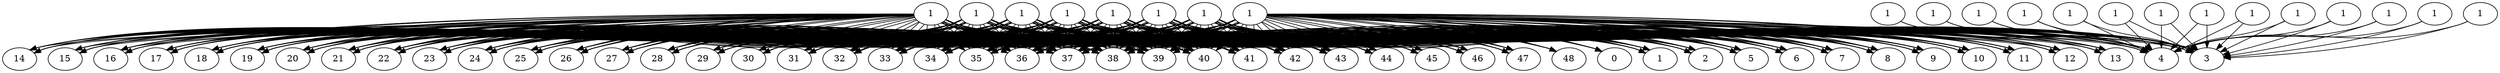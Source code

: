 digraph {
0_0 [label="(0,0)"]
1_0 [label="(1,0)"]
2_0 [label="(2,0)"]
3_0 [label="(3,0)"]
4_0 [label="(4,0)"]
5_0 [label="(5,0)"]
6_0 [label="(6,0)"]
7_0 [label="(7,0)"]
8_0 [label="(8,0)"]
9_0 [label="(9,0)"]
10_0 [label="(10,0)"]
11_0 [label="(11,0)"]
12_0 [label="(12,0)"]
13_0 [label="(13,0)"]
14_0 [label="(14,0)"]
15_0 [label="(15,0)"]
16_0 [label="(16,0)"]
17_0 [label="(17,0)"]
18_0 [label="(18,0)"]
19_0 [label="(19,0)"]
20_0 [label="(20,0)"]
21_0 [label="(21,0)"]
22_0 [label="(22,0)"]
23_0 [label="(23,0)"]
24_0 [label="(24,0)"]
25_0 [label="(25,0)"]
26_0 [label="(26,0)"]
27_0 [label="(27,0)"]
28_0 [label="(28,0)"]
29_0 [label="(29,0)"]
30_0 [label="(30,0)"]
31_0 [label="(31,0)"]
32_0 [label="(32,0)"]
33_0 [label="(33,0)"]
34_0 [label="(34,0)"]
35_0 [label="(35,0)"]
36_0 [label="(36,0)"]
37_0 [label="(37,0)"]
38_0 [label="(38,0)"]
39_0 [label="(39,0)"]
40_0 [label="(40,0)"]
41_0 [label="(41,0)"]
42_0 [label="(42,0)"]
43_0 [label="(43,0)"]
44_0 [label="(44,0)"]
45_0 [label="(45,0)"]
46_0 [label="(46,0)"]
47_0 [label="(47,0)"]
48_0 [label="(48,0)"]
0_1 [label="(0,1)"]
3_1 [label="(3,1)"]
4_1 [label="(4,1)"]
15_1 [label="(15,1)"]
26_1 [label="(26,1)"]
37_1 [label="(37,1)"]
48_1 [label="(48,1)"]
0_2 [label="(0,2)"]
3_2 [label="(3,2)"]
4_2 [label="(4,2)"]
15_2 [label="(15,2)"]
26_2 [label="(26,2)"]
37_2 [label="(37,2)"]
48_2 [label="(48,2)"]
0_3 [label="(0,3)"]
1_3 [label="(1,3)"]
2_3 [label="(2,3)"]
3_3 [label="(3,3)"]
4_3 [label="(4,3)"]
5_3 [label="(5,3)"]
6_3 [label="(6,3)"]
7_3 [label="(7,3)"]
8_3 [label="(8,3)"]
9_3 [label="(9,3)"]
10_3 [label="(10,3)"]
11_3 [label="(11,3)"]
12_3 [label="(12,3)"]
13_3 [label="(13,3)"]
14_3 [label="(14,3)"]
15_3 [label="(15,3)"]
16_3 [label="(16,3)"]
17_3 [label="(17,3)"]
18_3 [label="(18,3)"]
19_3 [label="(19,3)"]
20_3 [label="(20,3)"]
21_3 [label="(21,3)"]
22_3 [label="(22,3)"]
23_3 [label="(23,3)"]
24_3 [label="(24,3)"]
25_3 [label="(25,3)"]
26_3 [label="(26,3)"]
27_3 [label="(27,3)"]
28_3 [label="(28,3)"]
29_3 [label="(29,3)"]
30_3 [label="(30,3)"]
31_3 [label="(31,3)"]
32_3 [label="(32,3)"]
33_3 [label="(33,3)"]
34_3 [label="(34,3)"]
35_3 [label="(35,3)"]
36_3 [label="(36,3)"]
37_3 [label="(37,3)"]
38_3 [label="(38,3)"]
39_3 [label="(39,3)"]
40_3 [label="(40,3)"]
41_3 [label="(41,3)"]
42_3 [label="(42,3)"]
43_3 [label="(43,3)"]
44_3 [label="(44,3)"]
45_3 [label="(45,3)"]
46_3 [label="(46,3)"]
47_3 [label="(47,3)"]
48_3 [label="(48,3)"]
0_4 [label="(0,4)"]
3_4 [label="(3,4)"]
4_4 [label="(4,4)"]
15_4 [label="(15,4)"]
26_4 [label="(26,4)"]
37_4 [label="(37,4)"]
48_4 [label="(48,4)"]
0_5 [label="(0,5)"]
3_5 [label="(3,5)"]
4_5 [label="(4,5)"]
15_5 [label="(15,5)"]
26_5 [label="(26,5)"]
37_5 [label="(37,5)"]
48_5 [label="(48,5)"]
0_6 [label="(0,6)"]
1_6 [label="(1,6)"]
2_6 [label="(2,6)"]
3_6 [label="(3,6)"]
4_6 [label="(4,6)"]
5_6 [label="(5,6)"]
6_6 [label="(6,6)"]
7_6 [label="(7,6)"]
8_6 [label="(8,6)"]
9_6 [label="(9,6)"]
10_6 [label="(10,6)"]
11_6 [label="(11,6)"]
12_6 [label="(12,6)"]
13_6 [label="(13,6)"]
14_6 [label="(14,6)"]
15_6 [label="(15,6)"]
16_6 [label="(16,6)"]
17_6 [label="(17,6)"]
18_6 [label="(18,6)"]
19_6 [label="(19,6)"]
20_6 [label="(20,6)"]
21_6 [label="(21,6)"]
22_6 [label="(22,6)"]
23_6 [label="(23,6)"]
24_6 [label="(24,6)"]
25_6 [label="(25,6)"]
26_6 [label="(26,6)"]
27_6 [label="(27,6)"]
28_6 [label="(28,6)"]
29_6 [label="(29,6)"]
30_6 [label="(30,6)"]
31_6 [label="(31,6)"]
32_6 [label="(32,6)"]
33_6 [label="(33,6)"]
34_6 [label="(34,6)"]
35_6 [label="(35,6)"]
36_6 [label="(36,6)"]
37_6 [label="(37,6)"]
38_6 [label="(38,6)"]
39_6 [label="(39,6)"]
40_6 [label="(40,6)"]
41_6 [label="(41,6)"]
42_6 [label="(42,6)"]
43_6 [label="(43,6)"]
44_6 [label="(44,6)"]
45_6 [label="(45,6)"]
46_6 [label="(46,6)"]
47_6 [label="(47,6)"]
48_6 [label="(48,6)"]
0_7 [label="(0,7)"]
3_7 [label="(3,7)"]
4_7 [label="(4,7)"]
15_7 [label="(15,7)"]
26_7 [label="(26,7)"]
37_7 [label="(37,7)"]
48_7 [label="(48,7)"]
0_8 [label="(0,8)"]
3_8 [label="(3,8)"]
4_8 [label="(4,8)"]
15_8 [label="(15,8)"]
26_8 [label="(26,8)"]
37_8 [label="(37,8)"]
48_8 [label="(48,8)"]
0_9 [label="(0,9)"]
1_9 [label="(1,9)"]
2_9 [label="(2,9)"]
3_9 [label="(3,9)"]
4_9 [label="(4,9)"]
5_9 [label="(5,9)"]
6_9 [label="(6,9)"]
7_9 [label="(7,9)"]
8_9 [label="(8,9)"]
9_9 [label="(9,9)"]
10_9 [label="(10,9)"]
11_9 [label="(11,9)"]
12_9 [label="(12,9)"]
13_9 [label="(13,9)"]
14_9 [label="(14,9)"]
15_9 [label="(15,9)"]
16_9 [label="(16,9)"]
17_9 [label="(17,9)"]
18_9 [label="(18,9)"]
19_9 [label="(19,9)"]
20_9 [label="(20,9)"]
21_9 [label="(21,9)"]
22_9 [label="(22,9)"]
23_9 [label="(23,9)"]
24_9 [label="(24,9)"]
25_9 [label="(25,9)"]
26_9 [label="(26,9)"]
27_9 [label="(27,9)"]
28_9 [label="(28,9)"]
29_9 [label="(29,9)"]
30_9 [label="(30,9)"]
31_9 [label="(31,9)"]
32_9 [label="(32,9)"]
33_9 [label="(33,9)"]
34_9 [label="(34,9)"]
35_9 [label="(35,9)"]
36_9 [label="(36,9)"]
37_9 [label="(37,9)"]
38_9 [label="(38,9)"]
39_9 [label="(39,9)"]
40_9 [label="(40,9)"]
41_9 [label="(41,9)"]
42_9 [label="(42,9)"]
43_9 [label="(43,9)"]
44_9 [label="(44,9)"]
45_9 [label="(45,9)"]
46_9 [label="(46,9)"]
47_9 [label="(47,9)"]
48_9 [label="(48,9)"]
0_10 [label="(0,10)"]
3_10 [label="(3,10)"]
4_10 [label="(4,10)"]
15_10 [label="(15,10)"]
26_10 [label="(26,10)"]
37_10 [label="(37,10)"]
48_10 [label="(48,10)"]
0_11 [label="(0,11)"]
3_11 [label="(3,11)"]
4_11 [label="(4,11)"]
15_11 [label="(15,11)"]
26_11 [label="(26,11)"]
37_11 [label="(37,11)"]
48_11 [label="(48,11)"]
0_12 [label="(0,12)"]
1_12 [label="(1,12)"]
2_12 [label="(2,12)"]
3_12 [label="(3,12)"]
4_12 [label="(4,12)"]
5_12 [label="(5,12)"]
6_12 [label="(6,12)"]
7_12 [label="(7,12)"]
8_12 [label="(8,12)"]
9_12 [label="(9,12)"]
10_12 [label="(10,12)"]
11_12 [label="(11,12)"]
12_12 [label="(12,12)"]
13_12 [label="(13,12)"]
14_12 [label="(14,12)"]
15_12 [label="(15,12)"]
16_12 [label="(16,12)"]
17_12 [label="(17,12)"]
18_12 [label="(18,12)"]
19_12 [label="(19,12)"]
20_12 [label="(20,12)"]
21_12 [label="(21,12)"]
22_12 [label="(22,12)"]
23_12 [label="(23,12)"]
24_12 [label="(24,12)"]
25_12 [label="(25,12)"]
26_12 [label="(26,12)"]
27_12 [label="(27,12)"]
28_12 [label="(28,12)"]
29_12 [label="(29,12)"]
30_12 [label="(30,12)"]
31_12 [label="(31,12)"]
32_12 [label="(32,12)"]
33_12 [label="(33,12)"]
34_12 [label="(34,12)"]
35_12 [label="(35,12)"]
36_12 [label="(36,12)"]
37_12 [label="(37,12)"]
38_12 [label="(38,12)"]
39_12 [label="(39,12)"]
40_12 [label="(40,12)"]
41_12 [label="(41,12)"]
42_12 [label="(42,12)"]
43_12 [label="(43,12)"]
44_12 [label="(44,12)"]
45_12 [label="(45,12)"]
46_12 [label="(46,12)"]
47_12 [label="(47,12)"]
48_12 [label="(48,12)"]
0_13 [label="(0,13)"]
3_13 [label="(3,13)"]
4_13 [label="(4,13)"]
15_13 [label="(15,13)"]
26_13 [label="(26,13)"]
37_13 [label="(37,13)"]
48_13 [label="(48,13)"]
0_14 [label="(0,14)"]
3_14 [label="(3,14)"]
4_14 [label="(4,14)"]
15_14 [label="(15,14)"]
26_14 [label="(26,14)"]
37_14 [label="(37,14)"]
48_14 [label="(48,14)"]
0_15 [label="(0,15)"]
1_15 [label="(1,15)"]
2_15 [label="(2,15)"]
3_15 [label="(3,15)"]
4_15 [label="(4,15)"]
5_15 [label="(5,15)"]
6_15 [label="(6,15)"]
7_15 [label="(7,15)"]
8_15 [label="(8,15)"]
9_15 [label="(9,15)"]
10_15 [label="(10,15)"]
11_15 [label="(11,15)"]
12_15 [label="(12,15)"]
13_15 [label="(13,15)"]
14_15 [label="(14,15)"]
15_15 [label="(15,15)"]
16_15 [label="(16,15)"]
17_15 [label="(17,15)"]
18_15 [label="(18,15)"]
19_15 [label="(19,15)"]
20_15 [label="(20,15)"]
21_15 [label="(21,15)"]
22_15 [label="(22,15)"]
23_15 [label="(23,15)"]
24_15 [label="(24,15)"]
25_15 [label="(25,15)"]
26_15 [label="(26,15)"]
27_15 [label="(27,15)"]
28_15 [label="(28,15)"]
29_15 [label="(29,15)"]
30_15 [label="(30,15)"]
31_15 [label="(31,15)"]
32_15 [label="(32,15)"]
33_15 [label="(33,15)"]
34_15 [label="(34,15)"]
35_15 [label="(35,15)"]
36_15 [label="(36,15)"]
37_15 [label="(37,15)"]
38_15 [label="(38,15)"]
39_15 [label="(39,15)"]
40_15 [label="(40,15)"]
41_15 [label="(41,15)"]
42_15 [label="(42,15)"]
43_15 [label="(43,15)"]
44_15 [label="(44,15)"]
45_15 [label="(45,15)"]
46_15 [label="(46,15)"]
47_15 [label="(47,15)"]
48_15 [label="(48,15)"]
0_16 [label="(0,16)"]
3_16 [label="(3,16)"]
4_16 [label="(4,16)"]
15_16 [label="(15,16)"]
26_16 [label="(26,16)"]
37_16 [label="(37,16)"]
48_16 [label="(48,16)"]
0_17 [label="(0,17)"]
3_17 [label="(3,17)"]
4_17 [label="(4,17)"]
15_17 [label="(15,17)"]
26_17 [label="(26,17)"]
37_17 [label="(37,17)"]
48_17 [label="(48,17)"]
0_18 [label="(0,18)"]
1_18 [label="(1,18)"]
2_18 [label="(2,18)"]
3_18 [label="(3,18)"]
4_18 [label="(4,18)"]
5_18 [label="(5,18)"]
6_18 [label="(6,18)"]
7_18 [label="(7,18)"]
8_18 [label="(8,18)"]
9_18 [label="(9,18)"]
10_18 [label="(10,18)"]
11_18 [label="(11,18)"]
12_18 [label="(12,18)"]
13_18 [label="(13,18)"]
14_18 [label="(14,18)"]
15_18 [label="(15,18)"]
16_18 [label="(16,18)"]
17_18 [label="(17,18)"]
18_18 [label="(18,18)"]
19_18 [label="(19,18)"]
20_18 [label="(20,18)"]
21_18 [label="(21,18)"]
22_18 [label="(22,18)"]
23_18 [label="(23,18)"]
24_18 [label="(24,18)"]
25_18 [label="(25,18)"]
26_18 [label="(26,18)"]
27_18 [label="(27,18)"]
28_18 [label="(28,18)"]
29_18 [label="(29,18)"]
30_18 [label="(30,18)"]
31_18 [label="(31,18)"]
32_18 [label="(32,18)"]
33_18 [label="(33,18)"]
34_18 [label="(34,18)"]
35_18 [label="(35,18)"]
36_18 [label="(36,18)"]
37_18 [label="(37,18)"]
38_18 [label="(38,18)"]
39_18 [label="(39,18)"]
40_18 [label="(40,18)"]
41_18 [label="(41,18)"]
42_18 [label="(42,18)"]
43_18 [label="(43,18)"]
44_18 [label="(44,18)"]
45_18 [label="(45,18)"]
46_18 [label="(46,18)"]
47_18 [label="(47,18)"]
48_18 [label="(48,18)"]
0_19 [label="(0,19)"]
3_19 [label="(3,19)"]
4_19 [label="(4,19)"]
15_19 [label="(15,19)"]
26_19 [label="(26,19)"]
37_19 [label="(37,19)"]
48_19 [label="(48,19)"]
0_20 [label="(0,20)"]
3_20 [label="(3,20)"]
4_20 [label="(4,20)"]
15_20 [label="(15,20)"]
26_20 [label="(26,20)"]
37_20 [label="(37,20)"]
48_20 [label="(48,20)"]
0_21 [label="(0,21)"]
1_21 [label="(1,21)"]
2_21 [label="(2,21)"]
3_21 [label="(3,21)"]
4_21 [label="(4,21)"]
5_21 [label="(5,21)"]
6_21 [label="(6,21)"]
7_21 [label="(7,21)"]
8_21 [label="(8,21)"]
9_21 [label="(9,21)"]
10_21 [label="(10,21)"]
11_21 [label="(11,21)"]
12_21 [label="(12,21)"]
13_21 [label="(13,21)"]
14_21 [label="(14,21)"]
15_21 [label="(15,21)"]
16_21 [label="(16,21)"]
17_21 [label="(17,21)"]
18_21 [label="(18,21)"]
19_21 [label="(19,21)"]
20_21 [label="(20,21)"]
21_21 [label="(21,21)"]
22_21 [label="(22,21)"]
23_21 [label="(23,21)"]
24_21 [label="(24,21)"]
25_21 [label="(25,21)"]
26_21 [label="(26,21)"]
27_21 [label="(27,21)"]
28_21 [label="(28,21)"]
29_21 [label="(29,21)"]
30_21 [label="(30,21)"]
31_21 [label="(31,21)"]
32_21 [label="(32,21)"]
33_21 [label="(33,21)"]
34_21 [label="(34,21)"]
35_21 [label="(35,21)"]
36_21 [label="(36,21)"]
37_21 [label="(37,21)"]
38_21 [label="(38,21)"]
39_21 [label="(39,21)"]
40_21 [label="(40,21)"]
41_21 [label="(41,21)"]
42_21 [label="(42,21)"]
43_21 [label="(43,21)"]
44_21 [label="(44,21)"]
45_21 [label="(45,21)"]
46_21 [label="(46,21)"]
47_21 [label="(47,21)"]
48_21 [label="(48,21)"]
0_0 -> 1_0 [label="1", weight="1"];
1_0 -> 0_0 [label="1", weight="1"];
1_0 -> 2_0 [label="1", weight="1"];
2_0 -> 1_0 [label="1", weight="1"];
2_0 -> 3_0 [label="1", weight="1"];
3_0 -> 2_0 [label="1", weight="1"];
3_0 -> 4_0 [label="1", weight="1"];
4_0 -> 3_0 [label="1", weight="1"];
4_0 -> 5_0 [label="1", weight="1"];
5_0 -> 4_0 [label="1", weight="1"];
5_0 -> 6_0 [label="1", weight="1"];
6_0 -> 5_0 [label="1", weight="1"];
6_0 -> 7_0 [label="1", weight="1"];
7_0 -> 6_0 [label="1", weight="1"];
7_0 -> 8_0 [label="1", weight="1"];
8_0 -> 7_0 [label="1", weight="1"];
8_0 -> 9_0 [label="1", weight="1"];
9_0 -> 8_0 [label="1", weight="1"];
9_0 -> 10_0 [label="1", weight="1"];
10_0 -> 9_0 [label="1", weight="1"];
10_0 -> 11_0 [label="1", weight="1"];
11_0 -> 10_0 [label="1", weight="1"];
11_0 -> 12_0 [label="1", weight="1"];
12_0 -> 11_0 [label="1", weight="1"];
12_0 -> 13_0 [label="1", weight="1"];
13_0 -> 12_0 [label="1", weight="1"];
13_0 -> 14_0 [label="1", weight="1"];
14_0 -> 13_0 [label="1", weight="1"];
14_0 -> 15_0 [label="1", weight="1"];
15_0 -> 14_0 [label="1", weight="1"];
15_0 -> 16_0 [label="1", weight="1"];
16_0 -> 15_0 [label="1", weight="1"];
16_0 -> 17_0 [label="1", weight="1"];
17_0 -> 16_0 [label="1", weight="1"];
17_0 -> 18_0 [label="1", weight="1"];
18_0 -> 17_0 [label="1", weight="1"];
18_0 -> 19_0 [label="1", weight="1"];
19_0 -> 18_0 [label="1", weight="1"];
19_0 -> 20_0 [label="1", weight="1"];
20_0 -> 19_0 [label="1", weight="1"];
20_0 -> 21_0 [label="1", weight="1"];
21_0 -> 20_0 [label="1", weight="1"];
21_0 -> 22_0 [label="1", weight="1"];
22_0 -> 21_0 [label="1", weight="1"];
22_0 -> 23_0 [label="1", weight="1"];
23_0 -> 22_0 [label="1", weight="1"];
23_0 -> 24_0 [label="1", weight="1"];
24_0 -> 23_0 [label="1", weight="1"];
24_0 -> 25_0 [label="1", weight="1"];
25_0 -> 24_0 [label="1", weight="1"];
25_0 -> 26_0 [label="1", weight="1"];
26_0 -> 25_0 [label="1", weight="1"];
26_0 -> 27_0 [label="1", weight="1"];
27_0 -> 26_0 [label="1", weight="1"];
27_0 -> 28_0 [label="1", weight="1"];
28_0 -> 27_0 [label="1", weight="1"];
28_0 -> 29_0 [label="1", weight="1"];
29_0 -> 28_0 [label="1", weight="1"];
29_0 -> 30_0 [label="1", weight="1"];
30_0 -> 29_0 [label="1", weight="1"];
30_0 -> 31_0 [label="1", weight="1"];
31_0 -> 30_0 [label="1", weight="1"];
31_0 -> 32_0 [label="1", weight="1"];
32_0 -> 31_0 [label="1", weight="1"];
32_0 -> 33_0 [label="1", weight="1"];
33_0 -> 32_0 [label="1", weight="1"];
33_0 -> 34_0 [label="1", weight="1"];
34_0 -> 33_0 [label="1", weight="1"];
34_0 -> 35_0 [label="1", weight="1"];
35_0 -> 34_0 [label="1", weight="1"];
35_0 -> 36_0 [label="1", weight="1"];
36_0 -> 35_0 [label="1", weight="1"];
36_0 -> 37_0 [label="1", weight="1"];
37_0 -> 36_0 [label="1", weight="1"];
37_0 -> 38_0 [label="1", weight="1"];
38_0 -> 37_0 [label="1", weight="1"];
38_0 -> 39_0 [label="1", weight="1"];
39_0 -> 38_0 [label="1", weight="1"];
39_0 -> 40_0 [label="1", weight="1"];
40_0 -> 39_0 [label="1", weight="1"];
40_0 -> 41_0 [label="1", weight="1"];
41_0 -> 40_0 [label="1", weight="1"];
41_0 -> 42_0 [label="1", weight="1"];
42_0 -> 41_0 [label="1", weight="1"];
42_0 -> 43_0 [label="1", weight="1"];
43_0 -> 42_0 [label="1", weight="1"];
43_0 -> 44_0 [label="1", weight="1"];
44_0 -> 43_0 [label="1", weight="1"];
44_0 -> 45_0 [label="1", weight="1"];
45_0 -> 44_0 [label="1", weight="1"];
45_0 -> 46_0 [label="1", weight="1"];
46_0 -> 45_0 [label="1", weight="1"];
46_0 -> 47_0 [label="1", weight="1"];
47_0 -> 46_0 [label="1", weight="1"];
47_0 -> 48_0 [label="1", weight="1"];
48_0 -> 47_0 [label="1", weight="1"];
3_1 -> 4_1 [label="1", weight="1"];
4_1 -> 3_1 [label="1", weight="1"];
3_2 -> 4_2 [label="1", weight="1"];
4_2 -> 3_2 [label="1", weight="1"];
0_3 -> 1_3 [label="1", weight="1"];
1_3 -> 0_3 [label="1", weight="1"];
1_3 -> 2_3 [label="1", weight="1"];
2_3 -> 1_3 [label="1", weight="1"];
2_3 -> 3_3 [label="1", weight="1"];
3_3 -> 2_3 [label="1", weight="1"];
3_3 -> 4_3 [label="1", weight="1"];
4_3 -> 3_3 [label="1", weight="1"];
4_3 -> 5_3 [label="1", weight="1"];
5_3 -> 4_3 [label="1", weight="1"];
5_3 -> 6_3 [label="1", weight="1"];
6_3 -> 5_3 [label="1", weight="1"];
6_3 -> 7_3 [label="1", weight="1"];
7_3 -> 6_3 [label="1", weight="1"];
7_3 -> 8_3 [label="1", weight="1"];
8_3 -> 7_3 [label="1", weight="1"];
8_3 -> 9_3 [label="1", weight="1"];
9_3 -> 8_3 [label="1", weight="1"];
9_3 -> 10_3 [label="1", weight="1"];
10_3 -> 9_3 [label="1", weight="1"];
10_3 -> 11_3 [label="1", weight="1"];
11_3 -> 10_3 [label="1", weight="1"];
11_3 -> 12_3 [label="1", weight="1"];
12_3 -> 11_3 [label="1", weight="1"];
12_3 -> 13_3 [label="1", weight="1"];
13_3 -> 12_3 [label="1", weight="1"];
13_3 -> 14_3 [label="1", weight="1"];
14_3 -> 13_3 [label="1", weight="1"];
14_3 -> 15_3 [label="1", weight="1"];
15_3 -> 14_3 [label="1", weight="1"];
15_3 -> 16_3 [label="1", weight="1"];
16_3 -> 15_3 [label="1", weight="1"];
16_3 -> 17_3 [label="1", weight="1"];
17_3 -> 16_3 [label="1", weight="1"];
17_3 -> 18_3 [label="1", weight="1"];
18_3 -> 17_3 [label="1", weight="1"];
18_3 -> 19_3 [label="1", weight="1"];
19_3 -> 18_3 [label="1", weight="1"];
19_3 -> 20_3 [label="1", weight="1"];
20_3 -> 19_3 [label="1", weight="1"];
20_3 -> 21_3 [label="1", weight="1"];
21_3 -> 20_3 [label="1", weight="1"];
21_3 -> 22_3 [label="1", weight="1"];
22_3 -> 21_3 [label="1", weight="1"];
22_3 -> 23_3 [label="1", weight="1"];
23_3 -> 22_3 [label="1", weight="1"];
23_3 -> 24_3 [label="1", weight="1"];
24_3 -> 23_3 [label="1", weight="1"];
24_3 -> 25_3 [label="1", weight="1"];
25_3 -> 24_3 [label="1", weight="1"];
25_3 -> 26_3 [label="1", weight="1"];
26_3 -> 25_3 [label="1", weight="1"];
26_3 -> 27_3 [label="1", weight="1"];
27_3 -> 26_3 [label="1", weight="1"];
27_3 -> 28_3 [label="1", weight="1"];
28_3 -> 27_3 [label="1", weight="1"];
28_3 -> 29_3 [label="1", weight="1"];
29_3 -> 28_3 [label="1", weight="1"];
29_3 -> 30_3 [label="1", weight="1"];
30_3 -> 29_3 [label="1", weight="1"];
30_3 -> 31_3 [label="1", weight="1"];
31_3 -> 30_3 [label="1", weight="1"];
31_3 -> 32_3 [label="1", weight="1"];
32_3 -> 31_3 [label="1", weight="1"];
32_3 -> 33_3 [label="1", weight="1"];
33_3 -> 32_3 [label="1", weight="1"];
33_3 -> 34_3 [label="1", weight="1"];
34_3 -> 33_3 [label="1", weight="1"];
34_3 -> 35_3 [label="1", weight="1"];
35_3 -> 34_3 [label="1", weight="1"];
35_3 -> 36_3 [label="1", weight="1"];
36_3 -> 35_3 [label="1", weight="1"];
36_3 -> 37_3 [label="1", weight="1"];
37_3 -> 36_3 [label="1", weight="1"];
37_3 -> 38_3 [label="1", weight="1"];
38_3 -> 37_3 [label="1", weight="1"];
38_3 -> 39_3 [label="1", weight="1"];
39_3 -> 38_3 [label="1", weight="1"];
39_3 -> 40_3 [label="1", weight="1"];
40_3 -> 39_3 [label="1", weight="1"];
40_3 -> 41_3 [label="1", weight="1"];
41_3 -> 40_3 [label="1", weight="1"];
41_3 -> 42_3 [label="1", weight="1"];
42_3 -> 41_3 [label="1", weight="1"];
42_3 -> 43_3 [label="1", weight="1"];
43_3 -> 42_3 [label="1", weight="1"];
43_3 -> 44_3 [label="1", weight="1"];
44_3 -> 43_3 [label="1", weight="1"];
44_3 -> 45_3 [label="1", weight="1"];
45_3 -> 44_3 [label="1", weight="1"];
45_3 -> 46_3 [label="1", weight="1"];
46_3 -> 45_3 [label="1", weight="1"];
46_3 -> 47_3 [label="1", weight="1"];
47_3 -> 46_3 [label="1", weight="1"];
47_3 -> 48_3 [label="1", weight="1"];
48_3 -> 47_3 [label="1", weight="1"];
3_4 -> 4_4 [label="1", weight="1"];
4_4 -> 3_4 [label="1", weight="1"];
3_5 -> 4_5 [label="1", weight="1"];
4_5 -> 3_5 [label="1", weight="1"];
0_6 -> 1_6 [label="1", weight="1"];
1_6 -> 0_6 [label="1", weight="1"];
1_6 -> 2_6 [label="1", weight="1"];
2_6 -> 1_6 [label="1", weight="1"];
2_6 -> 3_6 [label="1", weight="1"];
3_6 -> 2_6 [label="1", weight="1"];
3_6 -> 4_6 [label="1", weight="1"];
4_6 -> 3_6 [label="1", weight="1"];
4_6 -> 5_6 [label="1", weight="1"];
5_6 -> 4_6 [label="1", weight="1"];
5_6 -> 6_6 [label="1", weight="1"];
6_6 -> 5_6 [label="1", weight="1"];
6_6 -> 7_6 [label="1", weight="1"];
7_6 -> 6_6 [label="1", weight="1"];
7_6 -> 8_6 [label="1", weight="1"];
8_6 -> 7_6 [label="1", weight="1"];
8_6 -> 9_6 [label="1", weight="1"];
9_6 -> 8_6 [label="1", weight="1"];
9_6 -> 10_6 [label="1", weight="1"];
10_6 -> 9_6 [label="1", weight="1"];
10_6 -> 11_6 [label="1", weight="1"];
11_6 -> 10_6 [label="1", weight="1"];
11_6 -> 12_6 [label="1", weight="1"];
12_6 -> 11_6 [label="1", weight="1"];
12_6 -> 13_6 [label="1", weight="1"];
13_6 -> 12_6 [label="1", weight="1"];
13_6 -> 14_6 [label="1", weight="1"];
14_6 -> 13_6 [label="1", weight="1"];
14_6 -> 15_6 [label="1", weight="1"];
15_6 -> 14_6 [label="1", weight="1"];
15_6 -> 16_6 [label="1", weight="1"];
16_6 -> 15_6 [label="1", weight="1"];
16_6 -> 17_6 [label="1", weight="1"];
17_6 -> 16_6 [label="1", weight="1"];
17_6 -> 18_6 [label="1", weight="1"];
18_6 -> 17_6 [label="1", weight="1"];
18_6 -> 19_6 [label="1", weight="1"];
19_6 -> 18_6 [label="1", weight="1"];
19_6 -> 20_6 [label="1", weight="1"];
20_6 -> 19_6 [label="1", weight="1"];
20_6 -> 21_6 [label="1", weight="1"];
21_6 -> 20_6 [label="1", weight="1"];
21_6 -> 22_6 [label="1", weight="1"];
22_6 -> 21_6 [label="1", weight="1"];
22_6 -> 23_6 [label="1", weight="1"];
23_6 -> 22_6 [label="1", weight="1"];
23_6 -> 24_6 [label="1", weight="1"];
24_6 -> 23_6 [label="1", weight="1"];
24_6 -> 25_6 [label="1", weight="1"];
25_6 -> 24_6 [label="1", weight="1"];
25_6 -> 26_6 [label="1", weight="1"];
26_6 -> 25_6 [label="1", weight="1"];
26_6 -> 27_6 [label="1", weight="1"];
27_6 -> 26_6 [label="1", weight="1"];
27_6 -> 28_6 [label="1", weight="1"];
28_6 -> 27_6 [label="1", weight="1"];
28_6 -> 29_6 [label="1", weight="1"];
29_6 -> 28_6 [label="1", weight="1"];
29_6 -> 30_6 [label="1", weight="1"];
30_6 -> 29_6 [label="1", weight="1"];
30_6 -> 31_6 [label="1", weight="1"];
31_6 -> 30_6 [label="1", weight="1"];
31_6 -> 32_6 [label="1", weight="1"];
32_6 -> 31_6 [label="1", weight="1"];
32_6 -> 33_6 [label="1", weight="1"];
33_6 -> 32_6 [label="1", weight="1"];
33_6 -> 34_6 [label="1", weight="1"];
34_6 -> 33_6 [label="1", weight="1"];
34_6 -> 35_6 [label="1", weight="1"];
35_6 -> 34_6 [label="1", weight="1"];
35_6 -> 36_6 [label="1", weight="1"];
36_6 -> 35_6 [label="1", weight="1"];
36_6 -> 37_6 [label="1", weight="1"];
37_6 -> 36_6 [label="1", weight="1"];
37_6 -> 38_6 [label="1", weight="1"];
38_6 -> 37_6 [label="1", weight="1"];
38_6 -> 39_6 [label="1", weight="1"];
39_6 -> 38_6 [label="1", weight="1"];
39_6 -> 40_6 [label="1", weight="1"];
40_6 -> 39_6 [label="1", weight="1"];
40_6 -> 41_6 [label="1", weight="1"];
41_6 -> 40_6 [label="1", weight="1"];
41_6 -> 42_6 [label="1", weight="1"];
42_6 -> 41_6 [label="1", weight="1"];
42_6 -> 43_6 [label="1", weight="1"];
43_6 -> 42_6 [label="1", weight="1"];
43_6 -> 44_6 [label="1", weight="1"];
44_6 -> 43_6 [label="1", weight="1"];
44_6 -> 45_6 [label="1", weight="1"];
45_6 -> 44_6 [label="1", weight="1"];
45_6 -> 46_6 [label="1", weight="1"];
46_6 -> 45_6 [label="1", weight="1"];
46_6 -> 47_6 [label="1", weight="1"];
47_6 -> 46_6 [label="1", weight="1"];
47_6 -> 48_6 [label="1", weight="1"];
48_6 -> 47_6 [label="1", weight="1"];
3_7 -> 4_7 [label="1", weight="1"];
4_7 -> 3_7 [label="1", weight="1"];
3_8 -> 4_8 [label="1", weight="1"];
4_8 -> 3_8 [label="1", weight="1"];
0_9 -> 1_9 [label="1", weight="1"];
1_9 -> 0_9 [label="1", weight="1"];
1_9 -> 2_9 [label="1", weight="1"];
2_9 -> 1_9 [label="1", weight="1"];
2_9 -> 3_9 [label="1", weight="1"];
3_9 -> 2_9 [label="1", weight="1"];
3_9 -> 4_9 [label="1", weight="1"];
4_9 -> 3_9 [label="1", weight="1"];
4_9 -> 5_9 [label="1", weight="1"];
5_9 -> 4_9 [label="1", weight="1"];
5_9 -> 6_9 [label="1", weight="1"];
6_9 -> 5_9 [label="1", weight="1"];
6_9 -> 7_9 [label="1", weight="1"];
7_9 -> 6_9 [label="1", weight="1"];
7_9 -> 8_9 [label="1", weight="1"];
8_9 -> 7_9 [label="1", weight="1"];
8_9 -> 9_9 [label="1", weight="1"];
9_9 -> 8_9 [label="1", weight="1"];
9_9 -> 10_9 [label="1", weight="1"];
10_9 -> 9_9 [label="1", weight="1"];
10_9 -> 11_9 [label="1", weight="1"];
11_9 -> 10_9 [label="1", weight="1"];
11_9 -> 12_9 [label="1", weight="1"];
12_9 -> 11_9 [label="1", weight="1"];
12_9 -> 13_9 [label="1", weight="1"];
13_9 -> 12_9 [label="1", weight="1"];
13_9 -> 14_9 [label="1", weight="1"];
14_9 -> 13_9 [label="1", weight="1"];
14_9 -> 15_9 [label="1", weight="1"];
15_9 -> 14_9 [label="1", weight="1"];
15_9 -> 16_9 [label="1", weight="1"];
16_9 -> 15_9 [label="1", weight="1"];
16_9 -> 17_9 [label="1", weight="1"];
17_9 -> 16_9 [label="1", weight="1"];
17_9 -> 18_9 [label="1", weight="1"];
18_9 -> 17_9 [label="1", weight="1"];
18_9 -> 19_9 [label="1", weight="1"];
19_9 -> 18_9 [label="1", weight="1"];
19_9 -> 20_9 [label="1", weight="1"];
20_9 -> 19_9 [label="1", weight="1"];
20_9 -> 21_9 [label="1", weight="1"];
21_9 -> 20_9 [label="1", weight="1"];
21_9 -> 22_9 [label="1", weight="1"];
22_9 -> 21_9 [label="1", weight="1"];
22_9 -> 23_9 [label="1", weight="1"];
23_9 -> 22_9 [label="1", weight="1"];
23_9 -> 24_9 [label="1", weight="1"];
24_9 -> 23_9 [label="1", weight="1"];
24_9 -> 25_9 [label="1", weight="1"];
25_9 -> 24_9 [label="1", weight="1"];
25_9 -> 26_9 [label="1", weight="1"];
26_9 -> 25_9 [label="1", weight="1"];
26_9 -> 27_9 [label="1", weight="1"];
27_9 -> 26_9 [label="1", weight="1"];
27_9 -> 28_9 [label="1", weight="1"];
28_9 -> 27_9 [label="1", weight="1"];
28_9 -> 29_9 [label="1", weight="1"];
29_9 -> 28_9 [label="1", weight="1"];
29_9 -> 30_9 [label="1", weight="1"];
30_9 -> 29_9 [label="1", weight="1"];
30_9 -> 31_9 [label="1", weight="1"];
31_9 -> 30_9 [label="1", weight="1"];
31_9 -> 32_9 [label="1", weight="1"];
32_9 -> 31_9 [label="1", weight="1"];
32_9 -> 33_9 [label="1", weight="1"];
33_9 -> 32_9 [label="1", weight="1"];
33_9 -> 34_9 [label="1", weight="1"];
34_9 -> 33_9 [label="1", weight="1"];
34_9 -> 35_9 [label="1", weight="1"];
35_9 -> 34_9 [label="1", weight="1"];
35_9 -> 36_9 [label="1", weight="1"];
36_9 -> 35_9 [label="1", weight="1"];
36_9 -> 37_9 [label="1", weight="1"];
37_9 -> 36_9 [label="1", weight="1"];
37_9 -> 38_9 [label="1", weight="1"];
38_9 -> 37_9 [label="1", weight="1"];
38_9 -> 39_9 [label="1", weight="1"];
39_9 -> 38_9 [label="1", weight="1"];
39_9 -> 40_9 [label="1", weight="1"];
40_9 -> 39_9 [label="1", weight="1"];
40_9 -> 41_9 [label="1", weight="1"];
41_9 -> 40_9 [label="1", weight="1"];
41_9 -> 42_9 [label="1", weight="1"];
42_9 -> 41_9 [label="1", weight="1"];
42_9 -> 43_9 [label="1", weight="1"];
43_9 -> 42_9 [label="1", weight="1"];
43_9 -> 44_9 [label="1", weight="1"];
44_9 -> 43_9 [label="1", weight="1"];
44_9 -> 45_9 [label="1", weight="1"];
45_9 -> 44_9 [label="1", weight="1"];
45_9 -> 46_9 [label="1", weight="1"];
46_9 -> 45_9 [label="1", weight="1"];
46_9 -> 47_9 [label="1", weight="1"];
47_9 -> 46_9 [label="1", weight="1"];
47_9 -> 48_9 [label="1", weight="1"];
48_9 -> 47_9 [label="1", weight="1"];
3_10 -> 4_10 [label="1", weight="1"];
4_10 -> 3_10 [label="1", weight="1"];
3_11 -> 4_11 [label="1", weight="1"];
4_11 -> 3_11 [label="1", weight="1"];
0_12 -> 1_12 [label="1", weight="1"];
1_12 -> 0_12 [label="1", weight="1"];
1_12 -> 2_12 [label="1", weight="1"];
2_12 -> 1_12 [label="1", weight="1"];
2_12 -> 3_12 [label="1", weight="1"];
3_12 -> 2_12 [label="1", weight="1"];
3_12 -> 4_12 [label="1", weight="1"];
4_12 -> 3_12 [label="1", weight="1"];
4_12 -> 5_12 [label="1", weight="1"];
5_12 -> 4_12 [label="1", weight="1"];
5_12 -> 6_12 [label="1", weight="1"];
6_12 -> 5_12 [label="1", weight="1"];
6_12 -> 7_12 [label="1", weight="1"];
7_12 -> 6_12 [label="1", weight="1"];
7_12 -> 8_12 [label="1", weight="1"];
8_12 -> 7_12 [label="1", weight="1"];
8_12 -> 9_12 [label="1", weight="1"];
9_12 -> 8_12 [label="1", weight="1"];
9_12 -> 10_12 [label="1", weight="1"];
10_12 -> 9_12 [label="1", weight="1"];
10_12 -> 11_12 [label="1", weight="1"];
11_12 -> 10_12 [label="1", weight="1"];
11_12 -> 12_12 [label="1", weight="1"];
12_12 -> 11_12 [label="1", weight="1"];
12_12 -> 13_12 [label="1", weight="1"];
13_12 -> 12_12 [label="1", weight="1"];
13_12 -> 14_12 [label="1", weight="1"];
14_12 -> 13_12 [label="1", weight="1"];
14_12 -> 15_12 [label="1", weight="1"];
15_12 -> 14_12 [label="1", weight="1"];
15_12 -> 16_12 [label="1", weight="1"];
16_12 -> 15_12 [label="1", weight="1"];
16_12 -> 17_12 [label="1", weight="1"];
17_12 -> 16_12 [label="1", weight="1"];
17_12 -> 18_12 [label="1", weight="1"];
18_12 -> 17_12 [label="1", weight="1"];
18_12 -> 19_12 [label="1", weight="1"];
19_12 -> 18_12 [label="1", weight="1"];
19_12 -> 20_12 [label="1", weight="1"];
20_12 -> 19_12 [label="1", weight="1"];
20_12 -> 21_12 [label="1", weight="1"];
21_12 -> 20_12 [label="1", weight="1"];
21_12 -> 22_12 [label="1", weight="1"];
22_12 -> 21_12 [label="1", weight="1"];
22_12 -> 23_12 [label="1", weight="1"];
23_12 -> 22_12 [label="1", weight="1"];
23_12 -> 24_12 [label="1", weight="1"];
24_12 -> 23_12 [label="1", weight="1"];
24_12 -> 25_12 [label="1", weight="1"];
25_12 -> 24_12 [label="1", weight="1"];
25_12 -> 26_12 [label="1", weight="1"];
26_12 -> 25_12 [label="1", weight="1"];
26_12 -> 27_12 [label="1", weight="1"];
27_12 -> 26_12 [label="1", weight="1"];
27_12 -> 28_12 [label="1", weight="1"];
28_12 -> 27_12 [label="1", weight="1"];
28_12 -> 29_12 [label="1", weight="1"];
29_12 -> 28_12 [label="1", weight="1"];
29_12 -> 30_12 [label="1", weight="1"];
30_12 -> 29_12 [label="1", weight="1"];
30_12 -> 31_12 [label="1", weight="1"];
31_12 -> 30_12 [label="1", weight="1"];
31_12 -> 32_12 [label="1", weight="1"];
32_12 -> 31_12 [label="1", weight="1"];
32_12 -> 33_12 [label="1", weight="1"];
33_12 -> 32_12 [label="1", weight="1"];
33_12 -> 34_12 [label="1", weight="1"];
34_12 -> 33_12 [label="1", weight="1"];
34_12 -> 35_12 [label="1", weight="1"];
35_12 -> 34_12 [label="1", weight="1"];
35_12 -> 36_12 [label="1", weight="1"];
36_12 -> 35_12 [label="1", weight="1"];
36_12 -> 37_12 [label="1", weight="1"];
37_12 -> 36_12 [label="1", weight="1"];
37_12 -> 38_12 [label="1", weight="1"];
38_12 -> 37_12 [label="1", weight="1"];
38_12 -> 39_12 [label="1", weight="1"];
39_12 -> 38_12 [label="1", weight="1"];
39_12 -> 40_12 [label="1", weight="1"];
40_12 -> 39_12 [label="1", weight="1"];
40_12 -> 41_12 [label="1", weight="1"];
41_12 -> 40_12 [label="1", weight="1"];
41_12 -> 42_12 [label="1", weight="1"];
42_12 -> 41_12 [label="1", weight="1"];
42_12 -> 43_12 [label="1", weight="1"];
43_12 -> 42_12 [label="1", weight="1"];
43_12 -> 44_12 [label="1", weight="1"];
44_12 -> 43_12 [label="1", weight="1"];
44_12 -> 45_12 [label="1", weight="1"];
45_12 -> 44_12 [label="1", weight="1"];
45_12 -> 46_12 [label="1", weight="1"];
46_12 -> 45_12 [label="1", weight="1"];
46_12 -> 47_12 [label="1", weight="1"];
47_12 -> 46_12 [label="1", weight="1"];
47_12 -> 48_12 [label="1", weight="1"];
48_12 -> 47_12 [label="1", weight="1"];
3_13 -> 4_13 [label="1", weight="1"];
4_13 -> 3_13 [label="1", weight="1"];
3_14 -> 4_14 [label="1", weight="1"];
4_14 -> 3_14 [label="1", weight="1"];
0_15 -> 1_15 [label="1", weight="1"];
1_15 -> 0_15 [label="1", weight="1"];
1_15 -> 2_15 [label="1", weight="1"];
2_15 -> 1_15 [label="1", weight="1"];
2_15 -> 3_15 [label="1", weight="1"];
3_15 -> 2_15 [label="1", weight="1"];
3_15 -> 4_15 [label="1", weight="1"];
4_15 -> 3_15 [label="1", weight="1"];
4_15 -> 5_15 [label="1", weight="1"];
5_15 -> 4_15 [label="1", weight="1"];
5_15 -> 6_15 [label="1", weight="1"];
6_15 -> 5_15 [label="1", weight="1"];
6_15 -> 7_15 [label="1", weight="1"];
7_15 -> 6_15 [label="1", weight="1"];
7_15 -> 8_15 [label="1", weight="1"];
8_15 -> 7_15 [label="1", weight="1"];
8_15 -> 9_15 [label="1", weight="1"];
9_15 -> 8_15 [label="1", weight="1"];
9_15 -> 10_15 [label="1", weight="1"];
10_15 -> 9_15 [label="1", weight="1"];
10_15 -> 11_15 [label="1", weight="1"];
11_15 -> 10_15 [label="1", weight="1"];
11_15 -> 12_15 [label="1", weight="1"];
12_15 -> 11_15 [label="1", weight="1"];
12_15 -> 13_15 [label="1", weight="1"];
13_15 -> 12_15 [label="1", weight="1"];
13_15 -> 14_15 [label="1", weight="1"];
14_15 -> 13_15 [label="1", weight="1"];
14_15 -> 15_15 [label="1", weight="1"];
15_15 -> 14_15 [label="1", weight="1"];
15_15 -> 16_15 [label="1", weight="1"];
16_15 -> 15_15 [label="1", weight="1"];
16_15 -> 17_15 [label="1", weight="1"];
17_15 -> 16_15 [label="1", weight="1"];
17_15 -> 18_15 [label="1", weight="1"];
18_15 -> 17_15 [label="1", weight="1"];
18_15 -> 19_15 [label="1", weight="1"];
19_15 -> 18_15 [label="1", weight="1"];
19_15 -> 20_15 [label="1", weight="1"];
20_15 -> 19_15 [label="1", weight="1"];
20_15 -> 21_15 [label="1", weight="1"];
21_15 -> 20_15 [label="1", weight="1"];
21_15 -> 22_15 [label="1", weight="1"];
22_15 -> 21_15 [label="1", weight="1"];
22_15 -> 23_15 [label="1", weight="1"];
23_15 -> 22_15 [label="1", weight="1"];
23_15 -> 24_15 [label="1", weight="1"];
24_15 -> 23_15 [label="1", weight="1"];
24_15 -> 25_15 [label="1", weight="1"];
25_15 -> 24_15 [label="1", weight="1"];
25_15 -> 26_15 [label="1", weight="1"];
26_15 -> 25_15 [label="1", weight="1"];
26_15 -> 27_15 [label="1", weight="1"];
27_15 -> 26_15 [label="1", weight="1"];
27_15 -> 28_15 [label="1", weight="1"];
28_15 -> 27_15 [label="1", weight="1"];
28_15 -> 29_15 [label="1", weight="1"];
29_15 -> 28_15 [label="1", weight="1"];
29_15 -> 30_15 [label="1", weight="1"];
30_15 -> 29_15 [label="1", weight="1"];
30_15 -> 31_15 [label="1", weight="1"];
31_15 -> 30_15 [label="1", weight="1"];
31_15 -> 32_15 [label="1", weight="1"];
32_15 -> 31_15 [label="1", weight="1"];
32_15 -> 33_15 [label="1", weight="1"];
33_15 -> 32_15 [label="1", weight="1"];
33_15 -> 34_15 [label="1", weight="1"];
34_15 -> 33_15 [label="1", weight="1"];
34_15 -> 35_15 [label="1", weight="1"];
35_15 -> 34_15 [label="1", weight="1"];
35_15 -> 36_15 [label="1", weight="1"];
36_15 -> 35_15 [label="1", weight="1"];
36_15 -> 37_15 [label="1", weight="1"];
37_15 -> 36_15 [label="1", weight="1"];
37_15 -> 38_15 [label="1", weight="1"];
38_15 -> 37_15 [label="1", weight="1"];
38_15 -> 39_15 [label="1", weight="1"];
39_15 -> 38_15 [label="1", weight="1"];
39_15 -> 40_15 [label="1", weight="1"];
40_15 -> 39_15 [label="1", weight="1"];
40_15 -> 41_15 [label="1", weight="1"];
41_15 -> 40_15 [label="1", weight="1"];
41_15 -> 42_15 [label="1", weight="1"];
42_15 -> 41_15 [label="1", weight="1"];
42_15 -> 43_15 [label="1", weight="1"];
43_15 -> 42_15 [label="1", weight="1"];
43_15 -> 44_15 [label="1", weight="1"];
44_15 -> 43_15 [label="1", weight="1"];
44_15 -> 45_15 [label="1", weight="1"];
45_15 -> 44_15 [label="1", weight="1"];
45_15 -> 46_15 [label="1", weight="1"];
46_15 -> 45_15 [label="1", weight="1"];
46_15 -> 47_15 [label="1", weight="1"];
47_15 -> 46_15 [label="1", weight="1"];
47_15 -> 48_15 [label="1", weight="1"];
48_15 -> 47_15 [label="1", weight="1"];
3_16 -> 4_16 [label="1", weight="1"];
4_16 -> 3_16 [label="1", weight="1"];
3_17 -> 4_17 [label="1", weight="1"];
4_17 -> 3_17 [label="1", weight="1"];
0_18 -> 1_18 [label="1", weight="1"];
1_18 -> 0_18 [label="1", weight="1"];
1_18 -> 2_18 [label="1", weight="1"];
2_18 -> 1_18 [label="1", weight="1"];
2_18 -> 3_18 [label="1", weight="1"];
3_18 -> 2_18 [label="1", weight="1"];
3_18 -> 4_18 [label="1", weight="1"];
4_18 -> 3_18 [label="1", weight="1"];
4_18 -> 5_18 [label="1", weight="1"];
5_18 -> 4_18 [label="1", weight="1"];
5_18 -> 6_18 [label="1", weight="1"];
6_18 -> 5_18 [label="1", weight="1"];
6_18 -> 7_18 [label="1", weight="1"];
7_18 -> 6_18 [label="1", weight="1"];
7_18 -> 8_18 [label="1", weight="1"];
8_18 -> 7_18 [label="1", weight="1"];
8_18 -> 9_18 [label="1", weight="1"];
9_18 -> 8_18 [label="1", weight="1"];
9_18 -> 10_18 [label="1", weight="1"];
10_18 -> 9_18 [label="1", weight="1"];
10_18 -> 11_18 [label="1", weight="1"];
11_18 -> 10_18 [label="1", weight="1"];
11_18 -> 12_18 [label="1", weight="1"];
12_18 -> 11_18 [label="1", weight="1"];
12_18 -> 13_18 [label="1", weight="1"];
13_18 -> 12_18 [label="1", weight="1"];
13_18 -> 14_18 [label="1", weight="1"];
14_18 -> 13_18 [label="1", weight="1"];
14_18 -> 15_18 [label="1", weight="1"];
15_18 -> 14_18 [label="1", weight="1"];
15_18 -> 16_18 [label="1", weight="1"];
16_18 -> 15_18 [label="1", weight="1"];
16_18 -> 17_18 [label="1", weight="1"];
17_18 -> 16_18 [label="1", weight="1"];
17_18 -> 18_18 [label="1", weight="1"];
18_18 -> 17_18 [label="1", weight="1"];
18_18 -> 19_18 [label="1", weight="1"];
19_18 -> 18_18 [label="1", weight="1"];
19_18 -> 20_18 [label="1", weight="1"];
20_18 -> 19_18 [label="1", weight="1"];
20_18 -> 21_18 [label="1", weight="1"];
21_18 -> 20_18 [label="1", weight="1"];
21_18 -> 22_18 [label="1", weight="1"];
22_18 -> 21_18 [label="1", weight="1"];
22_18 -> 23_18 [label="1", weight="1"];
23_18 -> 22_18 [label="1", weight="1"];
23_18 -> 24_18 [label="1", weight="1"];
24_18 -> 23_18 [label="1", weight="1"];
24_18 -> 25_18 [label="1", weight="1"];
25_18 -> 24_18 [label="1", weight="1"];
25_18 -> 26_18 [label="1", weight="1"];
26_18 -> 25_18 [label="1", weight="1"];
26_18 -> 27_18 [label="1", weight="1"];
27_18 -> 26_18 [label="1", weight="1"];
27_18 -> 28_18 [label="1", weight="1"];
28_18 -> 27_18 [label="1", weight="1"];
28_18 -> 29_18 [label="1", weight="1"];
29_18 -> 28_18 [label="1", weight="1"];
29_18 -> 30_18 [label="1", weight="1"];
30_18 -> 29_18 [label="1", weight="1"];
30_18 -> 31_18 [label="1", weight="1"];
31_18 -> 30_18 [label="1", weight="1"];
31_18 -> 32_18 [label="1", weight="1"];
32_18 -> 31_18 [label="1", weight="1"];
32_18 -> 33_18 [label="1", weight="1"];
33_18 -> 32_18 [label="1", weight="1"];
33_18 -> 34_18 [label="1", weight="1"];
34_18 -> 33_18 [label="1", weight="1"];
34_18 -> 35_18 [label="1", weight="1"];
35_18 -> 34_18 [label="1", weight="1"];
35_18 -> 36_18 [label="1", weight="1"];
36_18 -> 35_18 [label="1", weight="1"];
36_18 -> 37_18 [label="1", weight="1"];
37_18 -> 36_18 [label="1", weight="1"];
37_18 -> 38_18 [label="1", weight="1"];
38_18 -> 37_18 [label="1", weight="1"];
38_18 -> 39_18 [label="1", weight="1"];
39_18 -> 38_18 [label="1", weight="1"];
39_18 -> 40_18 [label="1", weight="1"];
40_18 -> 39_18 [label="1", weight="1"];
40_18 -> 41_18 [label="1", weight="1"];
41_18 -> 40_18 [label="1", weight="1"];
41_18 -> 42_18 [label="1", weight="1"];
42_18 -> 41_18 [label="1", weight="1"];
42_18 -> 43_18 [label="1", weight="1"];
43_18 -> 42_18 [label="1", weight="1"];
43_18 -> 44_18 [label="1", weight="1"];
44_18 -> 43_18 [label="1", weight="1"];
44_18 -> 45_18 [label="1", weight="1"];
45_18 -> 44_18 [label="1", weight="1"];
45_18 -> 46_18 [label="1", weight="1"];
46_18 -> 45_18 [label="1", weight="1"];
46_18 -> 47_18 [label="1", weight="1"];
47_18 -> 46_18 [label="1", weight="1"];
47_18 -> 48_18 [label="1", weight="1"];
48_18 -> 47_18 [label="1", weight="1"];
3_19 -> 4_19 [label="1", weight="1"];
4_19 -> 3_19 [label="1", weight="1"];
3_20 -> 4_20 [label="1", weight="1"];
4_20 -> 3_20 [label="1", weight="1"];
0_21 -> 1_21 [label="1", weight="1"];
1_21 -> 0_21 [label="1", weight="1"];
1_21 -> 2_21 [label="1", weight="1"];
2_21 -> 1_21 [label="1", weight="1"];
2_21 -> 3_21 [label="1", weight="1"];
3_21 -> 2_21 [label="1", weight="1"];
3_21 -> 4_21 [label="1", weight="1"];
4_21 -> 3_21 [label="1", weight="1"];
4_21 -> 5_21 [label="1", weight="1"];
5_21 -> 4_21 [label="1", weight="1"];
5_21 -> 6_21 [label="1", weight="1"];
6_21 -> 5_21 [label="1", weight="1"];
6_21 -> 7_21 [label="1", weight="1"];
7_21 -> 6_21 [label="1", weight="1"];
7_21 -> 8_21 [label="1", weight="1"];
8_21 -> 7_21 [label="1", weight="1"];
8_21 -> 9_21 [label="1", weight="1"];
9_21 -> 8_21 [label="1", weight="1"];
9_21 -> 10_21 [label="1", weight="1"];
10_21 -> 9_21 [label="1", weight="1"];
10_21 -> 11_21 [label="1", weight="1"];
11_21 -> 10_21 [label="1", weight="1"];
11_21 -> 12_21 [label="1", weight="1"];
12_21 -> 11_21 [label="1", weight="1"];
12_21 -> 13_21 [label="1", weight="1"];
13_21 -> 12_21 [label="1", weight="1"];
13_21 -> 14_21 [label="1", weight="1"];
14_21 -> 13_21 [label="1", weight="1"];
14_21 -> 15_21 [label="1", weight="1"];
15_21 -> 14_21 [label="1", weight="1"];
15_21 -> 16_21 [label="1", weight="1"];
16_21 -> 15_21 [label="1", weight="1"];
16_21 -> 17_21 [label="1", weight="1"];
17_21 -> 16_21 [label="1", weight="1"];
17_21 -> 18_21 [label="1", weight="1"];
18_21 -> 17_21 [label="1", weight="1"];
18_21 -> 19_21 [label="1", weight="1"];
19_21 -> 18_21 [label="1", weight="1"];
19_21 -> 20_21 [label="1", weight="1"];
20_21 -> 19_21 [label="1", weight="1"];
20_21 -> 21_21 [label="1", weight="1"];
21_21 -> 20_21 [label="1", weight="1"];
21_21 -> 22_21 [label="1", weight="1"];
22_21 -> 21_21 [label="1", weight="1"];
22_21 -> 23_21 [label="1", weight="1"];
23_21 -> 22_21 [label="1", weight="1"];
23_21 -> 24_21 [label="1", weight="1"];
24_21 -> 23_21 [label="1", weight="1"];
24_21 -> 25_21 [label="1", weight="1"];
25_21 -> 24_21 [label="1", weight="1"];
25_21 -> 26_21 [label="1", weight="1"];
26_21 -> 25_21 [label="1", weight="1"];
26_21 -> 27_21 [label="1", weight="1"];
27_21 -> 26_21 [label="1", weight="1"];
27_21 -> 28_21 [label="1", weight="1"];
28_21 -> 27_21 [label="1", weight="1"];
28_21 -> 29_21 [label="1", weight="1"];
29_21 -> 28_21 [label="1", weight="1"];
29_21 -> 30_21 [label="1", weight="1"];
30_21 -> 29_21 [label="1", weight="1"];
30_21 -> 31_21 [label="1", weight="1"];
31_21 -> 30_21 [label="1", weight="1"];
31_21 -> 32_21 [label="1", weight="1"];
32_21 -> 31_21 [label="1", weight="1"];
32_21 -> 33_21 [label="1", weight="1"];
33_21 -> 32_21 [label="1", weight="1"];
33_21 -> 34_21 [label="1", weight="1"];
34_21 -> 33_21 [label="1", weight="1"];
34_21 -> 35_21 [label="1", weight="1"];
35_21 -> 34_21 [label="1", weight="1"];
35_21 -> 36_21 [label="1", weight="1"];
36_21 -> 35_21 [label="1", weight="1"];
36_21 -> 37_21 [label="1", weight="1"];
37_21 -> 36_21 [label="1", weight="1"];
37_21 -> 38_21 [label="1", weight="1"];
38_21 -> 37_21 [label="1", weight="1"];
38_21 -> 39_21 [label="1", weight="1"];
39_21 -> 38_21 [label="1", weight="1"];
39_21 -> 40_21 [label="1", weight="1"];
40_21 -> 39_21 [label="1", weight="1"];
40_21 -> 41_21 [label="1", weight="1"];
41_21 -> 40_21 [label="1", weight="1"];
41_21 -> 42_21 [label="1", weight="1"];
42_21 -> 41_21 [label="1", weight="1"];
42_21 -> 43_21 [label="1", weight="1"];
43_21 -> 42_21 [label="1", weight="1"];
43_21 -> 44_21 [label="1", weight="1"];
44_21 -> 43_21 [label="1", weight="1"];
44_21 -> 45_21 [label="1", weight="1"];
45_21 -> 44_21 [label="1", weight="1"];
45_21 -> 46_21 [label="1", weight="1"];
46_21 -> 45_21 [label="1", weight="1"];
46_21 -> 47_21 [label="1", weight="1"];
47_21 -> 46_21 [label="1", weight="1"];
47_21 -> 48_21 [label="1", weight="1"];
48_21 -> 47_21 [label="1", weight="1"];
}